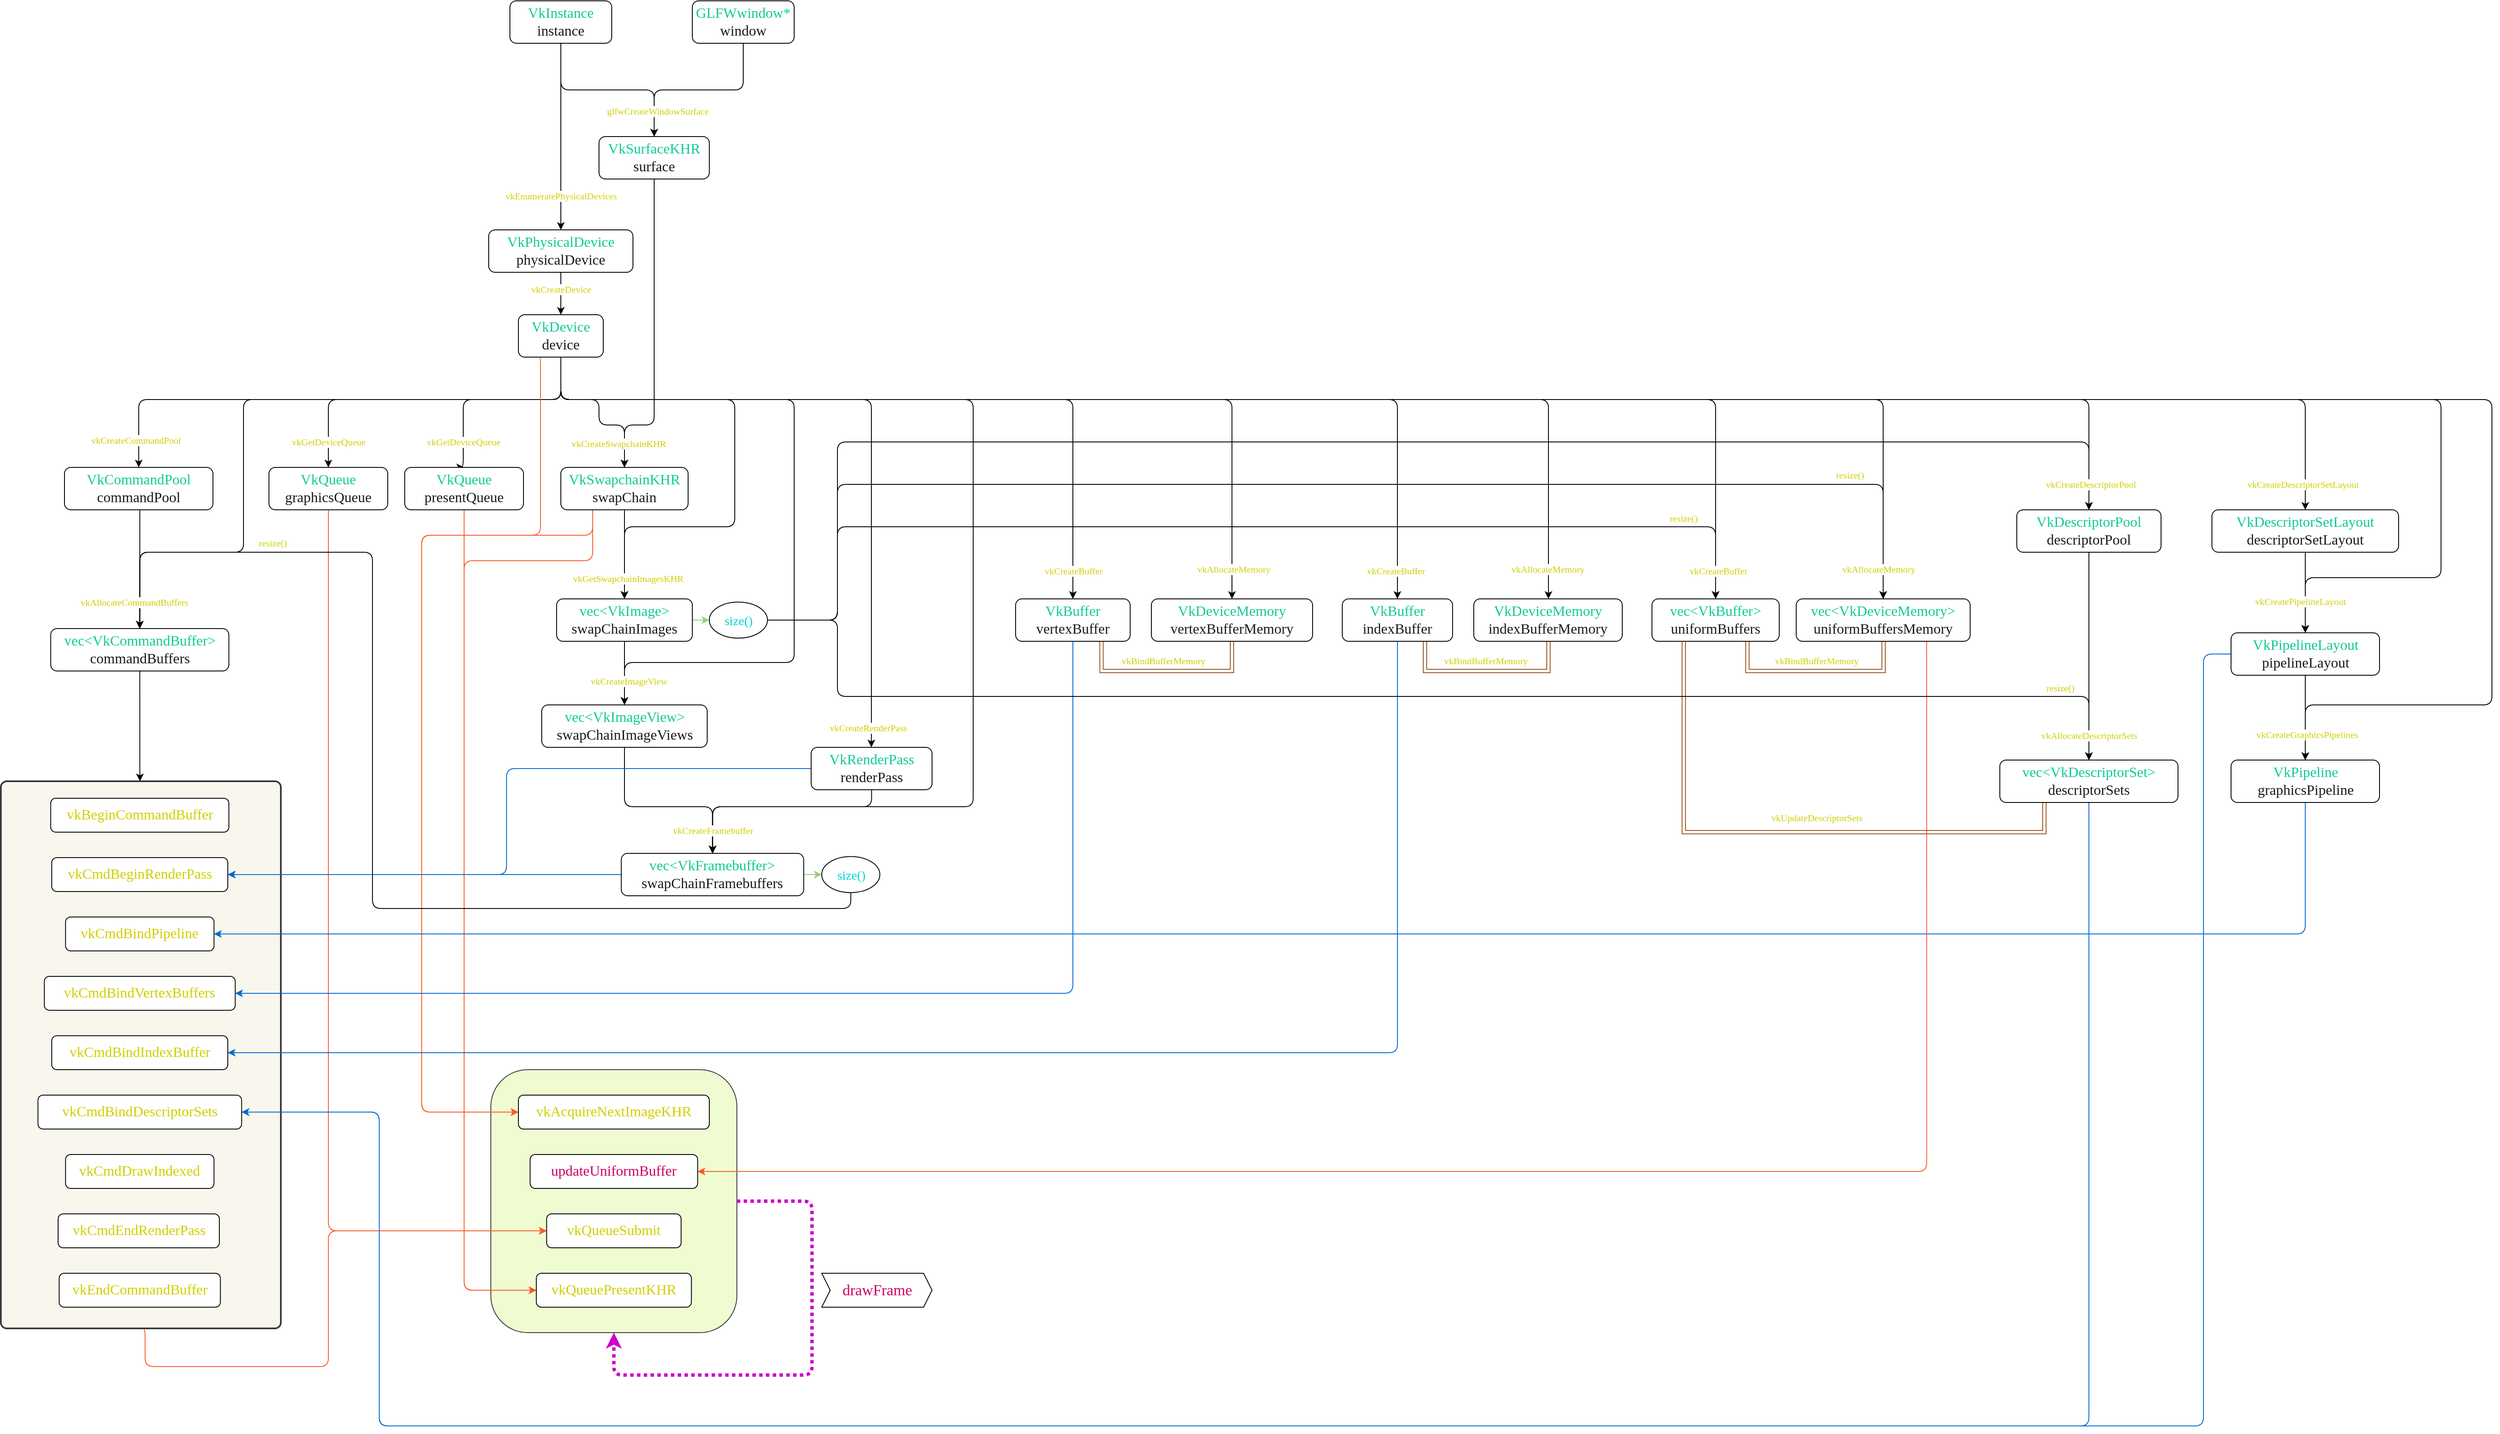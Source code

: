 <mxfile version="14.7.6" type="github">
  <diagram id="baFzMBZQvumeQl2_fwXA" name="Page-1">
    <mxGraphModel dx="8676" dy="1094" grid="1" gridSize="10" guides="1" tooltips="1" connect="1" arrows="1" fold="1" page="1" pageScale="1" pageWidth="3300" pageHeight="2339" math="0" shadow="0">
      <root>
        <mxCell id="0" />
        <mxCell id="1" parent="0" />
        <mxCell id="J2HJMgRs6SmeJb-_eaJ9-12" value="" style="rounded=1;whiteSpace=wrap;html=1;strokeColor=#36393d;fillColor=#EFFCD1;" parent="1" vertex="1">
          <mxGeometry x="-5840.5" y="1570" width="290" height="310" as="geometry" />
        </mxCell>
        <mxCell id="J2HJMgRs6SmeJb-_eaJ9-7" style="edgeStyle=orthogonalEdgeStyle;rounded=1;sketch=0;orthogonalLoop=1;jettySize=auto;html=1;exitX=0.5;exitY=1;exitDx=0;exitDy=0;entryX=0;entryY=0.5;entryDx=0;entryDy=0;shadow=0;strokeColor=#FF5724;" parent="1" source="FvHJdSDC7yqyWIZDWJ_g-79" target="J2HJMgRs6SmeJb-_eaJ9-3" edge="1">
          <mxGeometry relative="1" as="geometry">
            <Array as="points">
              <mxPoint x="-6248" y="1920" />
              <mxPoint x="-6032" y="1920" />
              <mxPoint x="-6032" y="1760" />
            </Array>
          </mxGeometry>
        </mxCell>
        <mxCell id="FvHJdSDC7yqyWIZDWJ_g-79" value="" style="rounded=1;whiteSpace=wrap;html=1;absoluteArcSize=1;arcSize=14;strokeWidth=2;fillColor=#f9f7ed;strokeColor=#36393d;" parent="1" vertex="1">
          <mxGeometry x="-6418" y="1230" width="330" height="645" as="geometry" />
        </mxCell>
        <mxCell id="FvHJdSDC7yqyWIZDWJ_g-3" style="edgeStyle=orthogonalEdgeStyle;rounded=1;orthogonalLoop=1;jettySize=auto;html=1;exitX=0.5;exitY=1;exitDx=0;exitDy=0;" parent="1" source="uCSQ6clWTxPqFR-X0H4s-1" target="FvHJdSDC7yqyWIZDWJ_g-1" edge="1">
          <mxGeometry relative="1" as="geometry" />
        </mxCell>
        <mxCell id="FvHJdSDC7yqyWIZDWJ_g-7" style="edgeStyle=orthogonalEdgeStyle;rounded=0;orthogonalLoop=1;jettySize=auto;html=1;exitX=0.5;exitY=1;exitDx=0;exitDy=0;" parent="1" source="uCSQ6clWTxPqFR-X0H4s-1" target="FvHJdSDC7yqyWIZDWJ_g-5" edge="1">
          <mxGeometry relative="1" as="geometry" />
        </mxCell>
        <mxCell id="uCSQ6clWTxPqFR-X0H4s-1" value="&lt;font face=&quot;Consolas&quot; style=&quot;font-size: 17px&quot;&gt;&lt;span style=&quot;color: rgb(16 , 201 , 151)&quot;&gt;VkInstance&lt;/span&gt;&lt;br&gt;&lt;span&gt;&lt;font color=&quot;#1a1a1a&quot; style=&quot;font-size: 17px&quot;&gt;instance&lt;/font&gt;&lt;/span&gt;&lt;br&gt;&lt;/font&gt;" style="rounded=1;whiteSpace=wrap;html=1;" parent="1" vertex="1">
          <mxGeometry x="-5818" y="310" width="120" height="50" as="geometry" />
        </mxCell>
        <mxCell id="FvHJdSDC7yqyWIZDWJ_g-108" style="edgeStyle=orthogonalEdgeStyle;rounded=1;sketch=0;orthogonalLoop=1;jettySize=auto;html=1;exitX=0.5;exitY=1;exitDx=0;exitDy=0;shadow=0;strokeColor=#000000;entryX=0.5;entryY=0;entryDx=0;entryDy=0;" parent="1" source="FvHJdSDC7yqyWIZDWJ_g-1" target="FvHJdSDC7yqyWIZDWJ_g-11" edge="1">
          <mxGeometry relative="1" as="geometry">
            <mxPoint x="-5648" y="730" as="targetPoint" />
            <Array as="points">
              <mxPoint x="-5648" y="810" />
              <mxPoint x="-5683" y="810" />
            </Array>
          </mxGeometry>
        </mxCell>
        <mxCell id="FvHJdSDC7yqyWIZDWJ_g-1" value="&lt;font face=&quot;Consolas&quot;&gt;&lt;font color=&quot;#10c997&quot;&gt;&lt;span style=&quot;font-size: 17px&quot;&gt;VkSurfaceKHR&lt;/span&gt;&lt;/font&gt;&lt;br&gt;&lt;font color=&quot;#1a1a1a&quot;&gt;&lt;span style=&quot;font-size: 17px&quot;&gt;surface&lt;/span&gt;&lt;/font&gt;&lt;br&gt;&lt;/font&gt;" style="rounded=1;whiteSpace=wrap;html=1;" parent="1" vertex="1">
          <mxGeometry x="-5713" y="470" width="130" height="50" as="geometry" />
        </mxCell>
        <mxCell id="FvHJdSDC7yqyWIZDWJ_g-4" value="" style="edgeStyle=orthogonalEdgeStyle;rounded=1;orthogonalLoop=1;jettySize=auto;exitX=0.5;exitY=1;exitDx=0;exitDy=0;entryX=0.5;entryY=0;entryDx=0;entryDy=0;html=1;labelPosition=center;verticalLabelPosition=bottom;align=center;verticalAlign=top;textDirection=ltr;" parent="1" source="FvHJdSDC7yqyWIZDWJ_g-2" target="FvHJdSDC7yqyWIZDWJ_g-1" edge="1">
          <mxGeometry relative="1" as="geometry" />
        </mxCell>
        <mxCell id="FvHJdSDC7yqyWIZDWJ_g-19" value="&lt;font face=&quot;Consolas&quot; color=&quot;#cfcf00&quot;&gt;glfwCreateWindowSurface&lt;/font&gt;" style="edgeLabel;html=1;align=center;verticalAlign=middle;resizable=0;points=[];" parent="FvHJdSDC7yqyWIZDWJ_g-4" vertex="1" connectable="0">
          <mxGeometry x="0.124" y="1" relative="1" as="geometry">
            <mxPoint x="-35" y="24" as="offset" />
          </mxGeometry>
        </mxCell>
        <mxCell id="FvHJdSDC7yqyWIZDWJ_g-2" value="&lt;font face=&quot;Consolas&quot;&gt;&lt;font color=&quot;#10c997&quot;&gt;&lt;span style=&quot;font-size: 17px&quot;&gt;GLFWwindow*&lt;/span&gt;&lt;/font&gt;&lt;br&gt;&lt;font color=&quot;#1a1a1a&quot;&gt;&lt;span style=&quot;font-size: 17px&quot;&gt;window&lt;/span&gt;&lt;/font&gt;&lt;br&gt;&lt;/font&gt;" style="rounded=1;whiteSpace=wrap;html=1;" parent="1" vertex="1">
          <mxGeometry x="-5603" y="310" width="120" height="50" as="geometry" />
        </mxCell>
        <mxCell id="FvHJdSDC7yqyWIZDWJ_g-9" style="edgeStyle=orthogonalEdgeStyle;rounded=0;orthogonalLoop=1;jettySize=auto;html=1;exitX=0.5;exitY=1;exitDx=0;exitDy=0;entryX=0.5;entryY=0;entryDx=0;entryDy=0;" parent="1" source="FvHJdSDC7yqyWIZDWJ_g-5" target="FvHJdSDC7yqyWIZDWJ_g-6" edge="1">
          <mxGeometry relative="1" as="geometry" />
        </mxCell>
        <mxCell id="FvHJdSDC7yqyWIZDWJ_g-5" value="&lt;font face=&quot;Consolas&quot;&gt;&lt;font color=&quot;#10c997&quot;&gt;&lt;span style=&quot;font-size: 17px&quot;&gt;VkPhysicalDevice&lt;/span&gt;&lt;/font&gt;&lt;br&gt;&lt;font color=&quot;#1a1a1a&quot;&gt;&lt;span style=&quot;font-size: 17px&quot;&gt;physicalDevice&lt;/span&gt;&lt;/font&gt;&lt;br&gt;&lt;/font&gt;" style="rounded=1;whiteSpace=wrap;html=1;" parent="1" vertex="1">
          <mxGeometry x="-5843" y="580" width="170" height="50" as="geometry" />
        </mxCell>
        <mxCell id="FvHJdSDC7yqyWIZDWJ_g-13" style="edgeStyle=orthogonalEdgeStyle;rounded=1;orthogonalLoop=1;jettySize=auto;html=1;exitX=0.5;exitY=1;exitDx=0;exitDy=0;entryX=0.5;entryY=0;entryDx=0;entryDy=0;" parent="1" source="FvHJdSDC7yqyWIZDWJ_g-6" target="FvHJdSDC7yqyWIZDWJ_g-10" edge="1">
          <mxGeometry relative="1" as="geometry">
            <Array as="points">
              <mxPoint x="-5758" y="780" />
              <mxPoint x="-6032" y="780" />
            </Array>
          </mxGeometry>
        </mxCell>
        <mxCell id="FvHJdSDC7yqyWIZDWJ_g-14" style="edgeStyle=orthogonalEdgeStyle;rounded=1;orthogonalLoop=1;jettySize=auto;html=1;exitX=0.5;exitY=1;exitDx=0;exitDy=0;entryX=0.5;entryY=0;entryDx=0;entryDy=0;" parent="1" source="FvHJdSDC7yqyWIZDWJ_g-6" target="FvHJdSDC7yqyWIZDWJ_g-12" edge="1">
          <mxGeometry relative="1" as="geometry">
            <Array as="points">
              <mxPoint x="-5758" y="780" />
              <mxPoint x="-5873" y="780" />
            </Array>
          </mxGeometry>
        </mxCell>
        <mxCell id="FvHJdSDC7yqyWIZDWJ_g-47" style="edgeStyle=orthogonalEdgeStyle;rounded=1;orthogonalLoop=1;jettySize=auto;html=1;exitX=0.5;exitY=1;exitDx=0;exitDy=0;" parent="1" source="FvHJdSDC7yqyWIZDWJ_g-6" target="FvHJdSDC7yqyWIZDWJ_g-41" edge="1">
          <mxGeometry relative="1" as="geometry">
            <Array as="points">
              <mxPoint x="-5758" y="780" />
              <mxPoint x="-5272" y="780" />
              <mxPoint x="-5272" y="1260" />
              <mxPoint x="-5579" y="1260" />
            </Array>
          </mxGeometry>
        </mxCell>
        <mxCell id="FvHJdSDC7yqyWIZDWJ_g-59" style="edgeStyle=orthogonalEdgeStyle;rounded=1;orthogonalLoop=1;jettySize=auto;html=1;exitX=0.5;exitY=1;exitDx=0;exitDy=0;entryX=0.5;entryY=0;entryDx=0;entryDy=0;" parent="1" source="FvHJdSDC7yqyWIZDWJ_g-6" target="FvHJdSDC7yqyWIZDWJ_g-11" edge="1">
          <mxGeometry relative="1" as="geometry">
            <Array as="points">
              <mxPoint x="-5758" y="780" />
              <mxPoint x="-5713" y="780" />
              <mxPoint x="-5713" y="810" />
              <mxPoint x="-5683" y="810" />
            </Array>
          </mxGeometry>
        </mxCell>
        <mxCell id="FvHJdSDC7yqyWIZDWJ_g-60" style="edgeStyle=orthogonalEdgeStyle;rounded=1;orthogonalLoop=1;jettySize=auto;html=1;exitX=0.5;exitY=1;exitDx=0;exitDy=0;entryX=0.5;entryY=0;entryDx=0;entryDy=0;" parent="1" source="FvHJdSDC7yqyWIZDWJ_g-6" target="FvHJdSDC7yqyWIZDWJ_g-29" edge="1">
          <mxGeometry relative="1" as="geometry">
            <Array as="points">
              <mxPoint x="-5758" y="780" />
              <mxPoint x="-5553" y="780" />
              <mxPoint x="-5553" y="930" />
              <mxPoint x="-5683" y="930" />
            </Array>
          </mxGeometry>
        </mxCell>
        <mxCell id="FvHJdSDC7yqyWIZDWJ_g-61" style="edgeStyle=orthogonalEdgeStyle;rounded=1;orthogonalLoop=1;jettySize=auto;html=1;exitX=0.5;exitY=1;exitDx=0;exitDy=0;entryX=0.5;entryY=0;entryDx=0;entryDy=0;" parent="1" source="FvHJdSDC7yqyWIZDWJ_g-6" target="FvHJdSDC7yqyWIZDWJ_g-32" edge="1">
          <mxGeometry relative="1" as="geometry">
            <Array as="points">
              <mxPoint x="-5758" y="780" />
              <mxPoint x="-5483" y="780" />
              <mxPoint x="-5483" y="1090" />
              <mxPoint x="-5683" y="1090" />
            </Array>
          </mxGeometry>
        </mxCell>
        <mxCell id="FvHJdSDC7yqyWIZDWJ_g-62" style="edgeStyle=orthogonalEdgeStyle;rounded=1;orthogonalLoop=1;jettySize=auto;html=1;exitX=0.5;exitY=1;exitDx=0;exitDy=0;" parent="1" source="FvHJdSDC7yqyWIZDWJ_g-6" target="FvHJdSDC7yqyWIZDWJ_g-39" edge="1">
          <mxGeometry relative="1" as="geometry">
            <Array as="points">
              <mxPoint x="-5758" y="780" />
              <mxPoint x="-5392" y="780" />
            </Array>
          </mxGeometry>
        </mxCell>
        <mxCell id="FvHJdSDC7yqyWIZDWJ_g-64" style="edgeStyle=orthogonalEdgeStyle;rounded=1;orthogonalLoop=1;jettySize=auto;html=1;exitX=0.5;exitY=1;exitDx=0;exitDy=0;entryX=0.5;entryY=0;entryDx=0;entryDy=0;" parent="1" source="FvHJdSDC7yqyWIZDWJ_g-6" target="FvHJdSDC7yqyWIZDWJ_g-40" edge="1">
          <mxGeometry relative="1" as="geometry">
            <Array as="points">
              <mxPoint x="-5758" y="780" />
              <mxPoint x="-3482" y="780" />
              <mxPoint x="-3482" y="1140" />
              <mxPoint x="-3702" y="1140" />
            </Array>
          </mxGeometry>
        </mxCell>
        <mxCell id="FvHJdSDC7yqyWIZDWJ_g-71" style="edgeStyle=orthogonalEdgeStyle;rounded=1;orthogonalLoop=1;jettySize=auto;html=1;exitX=0.5;exitY=1;exitDx=0;exitDy=0;entryX=0.5;entryY=0;entryDx=0;entryDy=0;" parent="1" source="FvHJdSDC7yqyWIZDWJ_g-6" target="FvHJdSDC7yqyWIZDWJ_g-53" edge="1">
          <mxGeometry relative="1" as="geometry">
            <Array as="points">
              <mxPoint x="-5758" y="780" />
              <mxPoint x="-6255" y="780" />
            </Array>
          </mxGeometry>
        </mxCell>
        <mxCell id="FvHJdSDC7yqyWIZDWJ_g-72" style="edgeStyle=orthogonalEdgeStyle;rounded=1;orthogonalLoop=1;jettySize=auto;html=1;exitX=0.5;exitY=1;exitDx=0;exitDy=0;entryX=0.5;entryY=0;entryDx=0;entryDy=0;" parent="1" source="FvHJdSDC7yqyWIZDWJ_g-6" target="FvHJdSDC7yqyWIZDWJ_g-66" edge="1">
          <mxGeometry relative="1" as="geometry">
            <Array as="points">
              <mxPoint x="-5758" y="780" />
              <mxPoint x="-5154" y="780" />
            </Array>
          </mxGeometry>
        </mxCell>
        <mxCell id="FvHJdSDC7yqyWIZDWJ_g-73" style="edgeStyle=orthogonalEdgeStyle;rounded=1;orthogonalLoop=1;jettySize=auto;html=1;exitX=0.5;exitY=1;exitDx=0;exitDy=0;entryX=0.5;entryY=0;entryDx=0;entryDy=0;" parent="1" source="FvHJdSDC7yqyWIZDWJ_g-6" target="FvHJdSDC7yqyWIZDWJ_g-67" edge="1">
          <mxGeometry relative="1" as="geometry">
            <Array as="points">
              <mxPoint x="-5758" y="780" />
              <mxPoint x="-4967" y="780" />
            </Array>
          </mxGeometry>
        </mxCell>
        <mxCell id="FvHJdSDC7yqyWIZDWJ_g-78" style="edgeStyle=orthogonalEdgeStyle;rounded=1;orthogonalLoop=1;jettySize=auto;html=1;exitX=0.5;exitY=1;exitDx=0;exitDy=0;entryX=0.5;entryY=0;entryDx=0;entryDy=0;" parent="1" source="FvHJdSDC7yqyWIZDWJ_g-6" target="FvHJdSDC7yqyWIZDWJ_g-70" edge="1">
          <mxGeometry relative="1" as="geometry">
            <Array as="points">
              <mxPoint x="-5758" y="780" />
              <mxPoint x="-6132" y="780" />
              <mxPoint x="-6132" y="960" />
              <mxPoint x="-6254" y="960" />
            </Array>
          </mxGeometry>
        </mxCell>
        <mxCell id="FvHJdSDC7yqyWIZDWJ_g-101" style="edgeStyle=orthogonalEdgeStyle;rounded=1;sketch=0;orthogonalLoop=1;jettySize=auto;html=1;exitX=0.5;exitY=1;exitDx=0;exitDy=0;entryX=0.5;entryY=0;entryDx=0;entryDy=0;shadow=0;strokeColor=#000000;" parent="1" source="FvHJdSDC7yqyWIZDWJ_g-6" target="FvHJdSDC7yqyWIZDWJ_g-68" edge="1">
          <mxGeometry relative="1" as="geometry">
            <Array as="points">
              <mxPoint x="-5758" y="780" />
              <mxPoint x="-4772" y="780" />
            </Array>
          </mxGeometry>
        </mxCell>
        <mxCell id="FvHJdSDC7yqyWIZDWJ_g-102" style="edgeStyle=orthogonalEdgeStyle;rounded=1;sketch=0;orthogonalLoop=1;jettySize=auto;html=1;exitX=0.5;exitY=1;exitDx=0;exitDy=0;shadow=0;strokeColor=#000000;" parent="1" source="FvHJdSDC7yqyWIZDWJ_g-6" target="FvHJdSDC7yqyWIZDWJ_g-69" edge="1">
          <mxGeometry relative="1" as="geometry">
            <Array as="points">
              <mxPoint x="-5758" y="780" />
              <mxPoint x="-4594" y="780" />
            </Array>
          </mxGeometry>
        </mxCell>
        <mxCell id="J2HJMgRs6SmeJb-_eaJ9-6" style="edgeStyle=orthogonalEdgeStyle;rounded=1;sketch=0;orthogonalLoop=1;jettySize=auto;html=1;exitX=0.25;exitY=1;exitDx=0;exitDy=0;shadow=0;strokeColor=#FF5724;entryX=0;entryY=0.5;entryDx=0;entryDy=0;" parent="1" source="FvHJdSDC7yqyWIZDWJ_g-6" target="J2HJMgRs6SmeJb-_eaJ9-2" edge="1">
          <mxGeometry relative="1" as="geometry">
            <mxPoint x="-5782.333" y="940" as="targetPoint" />
            <Array as="points">
              <mxPoint x="-5782" y="940" />
              <mxPoint x="-5922" y="940" />
              <mxPoint x="-5922" y="1620" />
            </Array>
          </mxGeometry>
        </mxCell>
        <mxCell id="E67KO1QZ1ISF3svEd59q-3" style="edgeStyle=orthogonalEdgeStyle;rounded=1;orthogonalLoop=1;jettySize=auto;html=1;exitX=0.5;exitY=1;exitDx=0;exitDy=0;entryX=0.5;entryY=0;entryDx=0;entryDy=0;" edge="1" parent="1" source="FvHJdSDC7yqyWIZDWJ_g-6" target="E67KO1QZ1ISF3svEd59q-1">
          <mxGeometry relative="1" as="geometry">
            <Array as="points">
              <mxPoint x="-5758" y="780" />
              <mxPoint x="-3702" y="780" />
            </Array>
          </mxGeometry>
        </mxCell>
        <mxCell id="E67KO1QZ1ISF3svEd59q-6" style="edgeStyle=orthogonalEdgeStyle;rounded=1;orthogonalLoop=1;jettySize=auto;html=1;exitX=0.5;exitY=1;exitDx=0;exitDy=0;entryX=0.5;entryY=0;entryDx=0;entryDy=0;" edge="1" parent="1" source="FvHJdSDC7yqyWIZDWJ_g-6" target="FvHJdSDC7yqyWIZDWJ_g-54">
          <mxGeometry relative="1" as="geometry">
            <Array as="points">
              <mxPoint x="-5758" y="780" />
              <mxPoint x="-3542" y="780" />
              <mxPoint x="-3542" y="990" />
              <mxPoint x="-3702" y="990" />
            </Array>
          </mxGeometry>
        </mxCell>
        <mxCell id="E67KO1QZ1ISF3svEd59q-12" style="edgeStyle=orthogonalEdgeStyle;rounded=1;orthogonalLoop=1;jettySize=auto;html=1;exitX=0.5;exitY=1;exitDx=0;exitDy=0;entryX=0.5;entryY=0;entryDx=0;entryDy=0;" edge="1" parent="1" source="FvHJdSDC7yqyWIZDWJ_g-6" target="E67KO1QZ1ISF3svEd59q-8">
          <mxGeometry relative="1" as="geometry">
            <Array as="points">
              <mxPoint x="-5758" y="780" />
              <mxPoint x="-4397" y="780" />
            </Array>
          </mxGeometry>
        </mxCell>
        <mxCell id="E67KO1QZ1ISF3svEd59q-13" style="edgeStyle=orthogonalEdgeStyle;rounded=1;orthogonalLoop=1;jettySize=auto;html=1;exitX=0.5;exitY=1;exitDx=0;exitDy=0;entryX=0.5;entryY=0;entryDx=0;entryDy=0;" edge="1" parent="1" source="FvHJdSDC7yqyWIZDWJ_g-6" target="E67KO1QZ1ISF3svEd59q-9">
          <mxGeometry relative="1" as="geometry">
            <Array as="points">
              <mxPoint x="-5758" y="780" />
              <mxPoint x="-4199" y="780" />
            </Array>
          </mxGeometry>
        </mxCell>
        <mxCell id="E67KO1QZ1ISF3svEd59q-31" style="edgeStyle=orthogonalEdgeStyle;rounded=1;orthogonalLoop=1;jettySize=auto;html=1;exitX=0.5;exitY=1;exitDx=0;exitDy=0;entryX=0.5;entryY=0;entryDx=0;entryDy=0;" edge="1" parent="1" source="FvHJdSDC7yqyWIZDWJ_g-6" target="E67KO1QZ1ISF3svEd59q-18">
          <mxGeometry relative="1" as="geometry">
            <Array as="points">
              <mxPoint x="-5758" y="780" />
              <mxPoint x="-3957" y="780" />
            </Array>
          </mxGeometry>
        </mxCell>
        <mxCell id="FvHJdSDC7yqyWIZDWJ_g-6" value="&lt;font face=&quot;Consolas&quot;&gt;&lt;font color=&quot;#10c997&quot;&gt;&lt;span style=&quot;font-size: 17px&quot;&gt;VkDevice&lt;/span&gt;&lt;/font&gt;&lt;br&gt;&lt;font color=&quot;#1a1a1a&quot;&gt;&lt;span style=&quot;font-size: 17px&quot;&gt;device&lt;/span&gt;&lt;/font&gt;&lt;br&gt;&lt;/font&gt;" style="rounded=1;whiteSpace=wrap;html=1;" parent="1" vertex="1">
          <mxGeometry x="-5808" y="680" width="100" height="50" as="geometry" />
        </mxCell>
        <mxCell id="J2HJMgRs6SmeJb-_eaJ9-8" style="edgeStyle=orthogonalEdgeStyle;rounded=1;sketch=0;orthogonalLoop=1;jettySize=auto;html=1;exitX=0.5;exitY=1;exitDx=0;exitDy=0;shadow=0;strokeColor=#FF5724;entryX=0;entryY=0.5;entryDx=0;entryDy=0;" parent="1" source="FvHJdSDC7yqyWIZDWJ_g-10" target="J2HJMgRs6SmeJb-_eaJ9-3" edge="1">
          <mxGeometry relative="1" as="geometry">
            <mxPoint x="-5782" y="1690" as="targetPoint" />
          </mxGeometry>
        </mxCell>
        <mxCell id="FvHJdSDC7yqyWIZDWJ_g-10" value="&lt;font face=&quot;Consolas&quot;&gt;&lt;font color=&quot;#10c997&quot;&gt;&lt;span style=&quot;font-size: 17px&quot;&gt;VkQueue&lt;/span&gt;&lt;/font&gt;&lt;br&gt;&lt;font color=&quot;#1a1a1a&quot;&gt;&lt;span style=&quot;font-size: 17px&quot;&gt;graphicsQueue&lt;/span&gt;&lt;/font&gt;&lt;br&gt;&lt;/font&gt;" style="rounded=1;whiteSpace=wrap;html=1;" parent="1" vertex="1">
          <mxGeometry x="-6102" y="860" width="140" height="50" as="geometry" />
        </mxCell>
        <mxCell id="FvHJdSDC7yqyWIZDWJ_g-56" style="edgeStyle=orthogonalEdgeStyle;rounded=0;orthogonalLoop=1;jettySize=auto;html=1;exitX=0.5;exitY=1;exitDx=0;exitDy=0;" parent="1" source="FvHJdSDC7yqyWIZDWJ_g-11" target="FvHJdSDC7yqyWIZDWJ_g-29" edge="1">
          <mxGeometry relative="1" as="geometry" />
        </mxCell>
        <mxCell id="J2HJMgRs6SmeJb-_eaJ9-5" style="edgeStyle=orthogonalEdgeStyle;rounded=1;sketch=0;orthogonalLoop=1;jettySize=auto;html=1;exitX=0.25;exitY=1;exitDx=0;exitDy=0;shadow=0;strokeColor=#FF5724;entryX=0;entryY=0.5;entryDx=0;entryDy=0;" parent="1" source="FvHJdSDC7yqyWIZDWJ_g-11" target="J2HJMgRs6SmeJb-_eaJ9-2" edge="1">
          <mxGeometry relative="1" as="geometry">
            <mxPoint x="-5802" y="1620" as="targetPoint" />
            <Array as="points">
              <mxPoint x="-5720" y="940" />
              <mxPoint x="-5922" y="940" />
              <mxPoint x="-5922" y="1620" />
            </Array>
          </mxGeometry>
        </mxCell>
        <mxCell id="J2HJMgRs6SmeJb-_eaJ9-10" style="edgeStyle=orthogonalEdgeStyle;rounded=1;sketch=0;orthogonalLoop=1;jettySize=auto;html=1;exitX=0.25;exitY=1;exitDx=0;exitDy=0;entryX=0;entryY=0.5;entryDx=0;entryDy=0;shadow=0;strokeColor=#FF5724;" parent="1" source="FvHJdSDC7yqyWIZDWJ_g-11" target="J2HJMgRs6SmeJb-_eaJ9-4" edge="1">
          <mxGeometry relative="1" as="geometry">
            <Array as="points">
              <mxPoint x="-5720" y="970" />
              <mxPoint x="-5872" y="970" />
              <mxPoint x="-5872" y="1830" />
            </Array>
          </mxGeometry>
        </mxCell>
        <mxCell id="FvHJdSDC7yqyWIZDWJ_g-11" value="&lt;font face=&quot;Consolas&quot;&gt;&lt;font color=&quot;#10c997&quot;&gt;&lt;span style=&quot;font-size: 17px&quot;&gt;VkSwapchainKHR&lt;/span&gt;&lt;/font&gt;&lt;br&gt;&lt;font color=&quot;#1a1a1a&quot;&gt;&lt;span style=&quot;font-size: 17px&quot;&gt;swapChain&lt;/span&gt;&lt;/font&gt;&lt;br&gt;&lt;/font&gt;" style="rounded=1;whiteSpace=wrap;html=1;" parent="1" vertex="1">
          <mxGeometry x="-5758" y="860" width="150" height="50" as="geometry" />
        </mxCell>
        <mxCell id="J2HJMgRs6SmeJb-_eaJ9-9" style="edgeStyle=orthogonalEdgeStyle;rounded=1;sketch=0;orthogonalLoop=1;jettySize=auto;html=1;exitX=0.5;exitY=1;exitDx=0;exitDy=0;entryX=0;entryY=0.5;entryDx=0;entryDy=0;shadow=0;strokeColor=#FF5724;" parent="1" source="FvHJdSDC7yqyWIZDWJ_g-12" target="J2HJMgRs6SmeJb-_eaJ9-4" edge="1">
          <mxGeometry relative="1" as="geometry">
            <Array as="points">
              <mxPoint x="-5872" y="910" />
              <mxPoint x="-5872" y="1760" />
            </Array>
          </mxGeometry>
        </mxCell>
        <mxCell id="FvHJdSDC7yqyWIZDWJ_g-12" value="&lt;font face=&quot;Consolas&quot;&gt;&lt;font color=&quot;#10c997&quot;&gt;&lt;span style=&quot;font-size: 17px&quot;&gt;VkQueue&lt;/span&gt;&lt;/font&gt;&lt;br&gt;&lt;font color=&quot;#1a1a1a&quot;&gt;&lt;span style=&quot;font-size: 17px&quot;&gt;presentQueue&lt;/span&gt;&lt;/font&gt;&lt;br&gt;&lt;/font&gt;" style="rounded=1;whiteSpace=wrap;html=1;" parent="1" vertex="1">
          <mxGeometry x="-5942" y="860" width="140" height="50" as="geometry" />
        </mxCell>
        <mxCell id="FvHJdSDC7yqyWIZDWJ_g-20" value="&lt;font color=&quot;#cfcf00&quot; face=&quot;Consolas&quot;&gt;&lt;span style=&quot;font-size: 11px&quot;&gt;vkEnumeratePhysicalDevices&lt;/span&gt;&lt;/font&gt;" style="edgeLabel;html=1;align=center;verticalAlign=middle;resizable=0;points=[];" parent="1" vertex="1" connectable="0">
          <mxGeometry x="-5758" y="540" as="geometry" />
        </mxCell>
        <mxCell id="FvHJdSDC7yqyWIZDWJ_g-21" value="&lt;font color=&quot;#cfcf00&quot; face=&quot;Consolas&quot;&gt;&lt;span style=&quot;font-size: 11px&quot;&gt;vkCreateDevice&lt;/span&gt;&lt;/font&gt;" style="edgeLabel;html=1;align=center;verticalAlign=middle;resizable=0;points=[];" parent="1" vertex="1" connectable="0">
          <mxGeometry x="-5758" y="650" as="geometry" />
        </mxCell>
        <mxCell id="FvHJdSDC7yqyWIZDWJ_g-22" value="&lt;font color=&quot;#cfcf00&quot; face=&quot;Consolas&quot;&gt;&lt;span style=&quot;font-size: 11px&quot;&gt;vkGetDeviceQueue&lt;/span&gt;&lt;/font&gt;" style="edgeLabel;html=1;align=center;verticalAlign=middle;resizable=0;points=[];" parent="1" vertex="1" connectable="0">
          <mxGeometry x="-6032" y="830" as="geometry" />
        </mxCell>
        <mxCell id="FvHJdSDC7yqyWIZDWJ_g-23" value="&lt;font color=&quot;#cfcf00&quot; face=&quot;Consolas&quot;&gt;&lt;span style=&quot;font-size: 11px&quot;&gt;vkCreateSwapchainKHR&lt;/span&gt;&lt;/font&gt;" style="edgeLabel;html=1;align=center;verticalAlign=middle;resizable=0;points=[];" parent="1" vertex="1" connectable="0">
          <mxGeometry x="-5698" y="840" as="geometry">
            <mxPoint x="8" y="-8" as="offset" />
          </mxGeometry>
        </mxCell>
        <mxCell id="FvHJdSDC7yqyWIZDWJ_g-24" value="&lt;font color=&quot;#cfcf00&quot; face=&quot;Consolas&quot;&gt;&lt;span style=&quot;font-size: 11px&quot;&gt;vkGetDeviceQueue&lt;/span&gt;&lt;/font&gt;" style="edgeLabel;html=1;align=center;verticalAlign=middle;resizable=0;points=[];" parent="1" vertex="1" connectable="0">
          <mxGeometry x="-5873" y="830" as="geometry" />
        </mxCell>
        <mxCell id="FvHJdSDC7yqyWIZDWJ_g-25" value="&lt;font color=&quot;#cfcf00&quot; face=&quot;Consolas&quot;&gt;&lt;span style=&quot;font-size: 11px&quot;&gt;vkCreateBuffer&lt;/span&gt;&lt;/font&gt;" style="edgeLabel;html=1;align=center;verticalAlign=middle;resizable=0;points=[];" parent="1" vertex="1" connectable="0">
          <mxGeometry x="-5162" y="990" as="geometry">
            <mxPoint x="8" y="-8" as="offset" />
          </mxGeometry>
        </mxCell>
        <mxCell id="FvHJdSDC7yqyWIZDWJ_g-26" value="&lt;font color=&quot;#cfcf00&quot; face=&quot;Consolas&quot;&gt;&lt;span style=&quot;font-size: 11px&quot;&gt;vkGetSwapchainImagesKHR&lt;/span&gt;&lt;/font&gt;" style="edgeLabel;html=1;align=center;verticalAlign=middle;resizable=0;points=[];" parent="1" vertex="1" connectable="0">
          <mxGeometry x="-5683" y="990" as="geometry">
            <mxPoint x="4" y="1" as="offset" />
          </mxGeometry>
        </mxCell>
        <mxCell id="FvHJdSDC7yqyWIZDWJ_g-33" style="edgeStyle=orthogonalEdgeStyle;rounded=0;orthogonalLoop=1;jettySize=auto;html=1;exitX=0.5;exitY=1;exitDx=0;exitDy=0;entryX=0.5;entryY=0;entryDx=0;entryDy=0;" parent="1" source="FvHJdSDC7yqyWIZDWJ_g-29" target="FvHJdSDC7yqyWIZDWJ_g-32" edge="1">
          <mxGeometry relative="1" as="geometry" />
        </mxCell>
        <mxCell id="E67KO1QZ1ISF3svEd59q-21" style="edgeStyle=orthogonalEdgeStyle;rounded=1;orthogonalLoop=1;jettySize=auto;html=1;exitX=1;exitY=0.5;exitDx=0;exitDy=0;entryX=0;entryY=0.5;entryDx=0;entryDy=0;strokeColor=#97D077;" edge="1" parent="1" source="FvHJdSDC7yqyWIZDWJ_g-29" target="E67KO1QZ1ISF3svEd59q-20">
          <mxGeometry relative="1" as="geometry" />
        </mxCell>
        <mxCell id="FvHJdSDC7yqyWIZDWJ_g-29" value="&lt;font face=&quot;Consolas&quot;&gt;&lt;font color=&quot;#10c997&quot;&gt;&lt;span style=&quot;font-size: 17px&quot;&gt;vec&amp;lt;VkImage&amp;gt;&lt;/span&gt;&lt;/font&gt;&lt;br&gt;&lt;font color=&quot;#1a1a1a&quot;&gt;&lt;span style=&quot;font-size: 17px&quot;&gt;swapChainImages&lt;/span&gt;&lt;/font&gt;&lt;br&gt;&lt;/font&gt;" style="rounded=1;whiteSpace=wrap;html=1;" parent="1" vertex="1">
          <mxGeometry x="-5763" y="1015" width="160" height="50" as="geometry" />
        </mxCell>
        <mxCell id="FvHJdSDC7yqyWIZDWJ_g-52" style="edgeStyle=orthogonalEdgeStyle;rounded=1;orthogonalLoop=1;jettySize=auto;html=1;exitX=0.5;exitY=1;exitDx=0;exitDy=0;entryX=0.5;entryY=0;entryDx=0;entryDy=0;" parent="1" source="FvHJdSDC7yqyWIZDWJ_g-32" target="FvHJdSDC7yqyWIZDWJ_g-41" edge="1">
          <mxGeometry relative="1" as="geometry">
            <Array as="points">
              <mxPoint x="-5683" y="1260" />
              <mxPoint x="-5579" y="1260" />
            </Array>
          </mxGeometry>
        </mxCell>
        <mxCell id="FvHJdSDC7yqyWIZDWJ_g-32" value="&lt;font face=&quot;Consolas&quot;&gt;&lt;font color=&quot;#10c997&quot;&gt;&lt;span style=&quot;font-size: 17px&quot;&gt;vec&amp;lt;VkImageView&amp;gt;&lt;/span&gt;&lt;/font&gt;&lt;br&gt;&lt;font color=&quot;#1a1a1a&quot;&gt;&lt;span style=&quot;font-size: 17px&quot;&gt;swapChainImageViews&lt;/span&gt;&lt;/font&gt;&lt;br&gt;&lt;/font&gt;" style="rounded=1;whiteSpace=wrap;html=1;" parent="1" vertex="1">
          <mxGeometry x="-5780.5" y="1140" width="195" height="50" as="geometry" />
        </mxCell>
        <mxCell id="FvHJdSDC7yqyWIZDWJ_g-27" value="&lt;font color=&quot;#cfcf00&quot; face=&quot;Consolas&quot;&gt;&lt;span style=&quot;font-size: 11px&quot;&gt;vkCreateImageView&lt;/span&gt;&lt;/font&gt;" style="edgeLabel;html=1;align=center;verticalAlign=middle;resizable=0;points=[];" parent="1" vertex="1" connectable="0">
          <mxGeometry x="-5686.75" y="1120" as="geometry">
            <mxPoint x="8" y="-8" as="offset" />
          </mxGeometry>
        </mxCell>
        <mxCell id="FvHJdSDC7yqyWIZDWJ_g-63" style="edgeStyle=orthogonalEdgeStyle;rounded=1;orthogonalLoop=1;jettySize=auto;html=1;exitX=0.5;exitY=1;exitDx=0;exitDy=0;entryX=0.5;entryY=0;entryDx=0;entryDy=0;" parent="1" source="FvHJdSDC7yqyWIZDWJ_g-39" target="FvHJdSDC7yqyWIZDWJ_g-41" edge="1">
          <mxGeometry relative="1" as="geometry">
            <Array as="points">
              <mxPoint x="-5392" y="1260" />
              <mxPoint x="-5579" y="1260" />
            </Array>
          </mxGeometry>
        </mxCell>
        <mxCell id="FvHJdSDC7yqyWIZDWJ_g-88" style="edgeStyle=orthogonalEdgeStyle;rounded=1;orthogonalLoop=1;jettySize=auto;html=1;exitX=0;exitY=0.5;exitDx=0;exitDy=0;entryX=1;entryY=0.5;entryDx=0;entryDy=0;strokeColor=#0069D4;" parent="1" source="FvHJdSDC7yqyWIZDWJ_g-39" target="FvHJdSDC7yqyWIZDWJ_g-87" edge="1">
          <mxGeometry relative="1" as="geometry">
            <Array as="points">
              <mxPoint x="-5822" y="1215" />
              <mxPoint x="-5822" y="1340" />
            </Array>
          </mxGeometry>
        </mxCell>
        <mxCell id="FvHJdSDC7yqyWIZDWJ_g-39" value="&lt;font face=&quot;Consolas&quot;&gt;&lt;font color=&quot;#10c997&quot;&gt;&lt;span style=&quot;font-size: 17px&quot;&gt;VkRenderPass&lt;/span&gt;&lt;/font&gt;&lt;br&gt;&lt;font color=&quot;#1a1a1a&quot;&gt;&lt;span style=&quot;font-size: 17px&quot;&gt;renderPass&lt;/span&gt;&lt;/font&gt;&lt;br&gt;&lt;/font&gt;" style="rounded=1;whiteSpace=wrap;html=1;" parent="1" vertex="1">
          <mxGeometry x="-5463" y="1190" width="142.5" height="50" as="geometry" />
        </mxCell>
        <mxCell id="FvHJdSDC7yqyWIZDWJ_g-92" style="edgeStyle=orthogonalEdgeStyle;rounded=1;orthogonalLoop=1;jettySize=auto;html=1;exitX=0.5;exitY=1;exitDx=0;exitDy=0;entryX=1;entryY=0.5;entryDx=0;entryDy=0;strokeColor=#0069D4;" parent="1" source="FvHJdSDC7yqyWIZDWJ_g-40" target="FvHJdSDC7yqyWIZDWJ_g-91" edge="1">
          <mxGeometry relative="1" as="geometry">
            <Array as="points">
              <mxPoint x="-3702" y="1410" />
            </Array>
          </mxGeometry>
        </mxCell>
        <mxCell id="FvHJdSDC7yqyWIZDWJ_g-40" value="&lt;font face=&quot;Consolas&quot;&gt;&lt;font color=&quot;#10c997&quot;&gt;&lt;span style=&quot;font-size: 17px&quot;&gt;VkPipeline&lt;/span&gt;&lt;/font&gt;&lt;br&gt;&lt;font color=&quot;#1a1a1a&quot;&gt;&lt;span style=&quot;font-size: 17px&quot;&gt;graphicsPipeline&lt;/span&gt;&lt;/font&gt;&lt;br&gt;&lt;/font&gt;" style="rounded=1;whiteSpace=wrap;html=1;" parent="1" vertex="1">
          <mxGeometry x="-3789.5" y="1205" width="175" height="50" as="geometry" />
        </mxCell>
        <mxCell id="FvHJdSDC7yqyWIZDWJ_g-90" style="edgeStyle=orthogonalEdgeStyle;rounded=0;orthogonalLoop=1;jettySize=auto;html=1;exitX=0;exitY=0.5;exitDx=0;exitDy=0;entryX=1;entryY=0.5;entryDx=0;entryDy=0;strokeColor=#0069D4;" parent="1" source="FvHJdSDC7yqyWIZDWJ_g-41" target="FvHJdSDC7yqyWIZDWJ_g-87" edge="1">
          <mxGeometry relative="1" as="geometry" />
        </mxCell>
        <mxCell id="E67KO1QZ1ISF3svEd59q-47" style="edgeStyle=orthogonalEdgeStyle;rounded=0;orthogonalLoop=1;jettySize=auto;html=1;exitX=1;exitY=0.5;exitDx=0;exitDy=0;entryX=0;entryY=0.5;entryDx=0;entryDy=0;strokeColor=#97D077;" edge="1" parent="1" source="FvHJdSDC7yqyWIZDWJ_g-41" target="E67KO1QZ1ISF3svEd59q-46">
          <mxGeometry relative="1" as="geometry" />
        </mxCell>
        <mxCell id="FvHJdSDC7yqyWIZDWJ_g-41" value="&lt;font face=&quot;Consolas&quot;&gt;&lt;font color=&quot;#10c997&quot;&gt;&lt;span style=&quot;font-size: 17px&quot;&gt;vec&amp;lt;VkFramebuffer&amp;gt;&lt;/span&gt;&lt;/font&gt;&lt;br&gt;&lt;font color=&quot;#1a1a1a&quot;&gt;&lt;span style=&quot;font-size: 17px&quot;&gt;swapChainFramebuffers&lt;/span&gt;&lt;/font&gt;&lt;br&gt;&lt;/font&gt;" style="rounded=1;whiteSpace=wrap;html=1;" parent="1" vertex="1">
          <mxGeometry x="-5686.75" y="1315" width="215" height="50" as="geometry" />
        </mxCell>
        <mxCell id="FvHJdSDC7yqyWIZDWJ_g-28" value="&lt;font color=&quot;#cfcf00&quot; face=&quot;Consolas&quot;&gt;&lt;span style=&quot;font-size: 11px&quot;&gt;vkCreateRenderPass&lt;/span&gt;&lt;/font&gt;" style="edgeLabel;html=1;align=center;verticalAlign=middle;resizable=0;points=[];" parent="1" vertex="1" connectable="0">
          <mxGeometry x="-5372" y="1100" as="geometry">
            <mxPoint x="-24" y="67" as="offset" />
          </mxGeometry>
        </mxCell>
        <mxCell id="FvHJdSDC7yqyWIZDWJ_g-45" value="&lt;font color=&quot;#cfcf00&quot; face=&quot;Consolas&quot;&gt;&lt;span style=&quot;font-size: 11px&quot;&gt;vkCreateCommandPool&lt;/span&gt;&lt;/font&gt;" style="edgeLabel;html=1;align=center;verticalAlign=middle;resizable=0;points=[];" parent="1" vertex="1" connectable="0">
          <mxGeometry x="-6233" y="770" as="geometry">
            <mxPoint x="-26" y="58" as="offset" />
          </mxGeometry>
        </mxCell>
        <mxCell id="FvHJdSDC7yqyWIZDWJ_g-48" value="&lt;font color=&quot;#cfcf00&quot; face=&quot;Consolas&quot;&gt;&lt;span style=&quot;font-size: 11px&quot;&gt;vkBindBufferMemory&lt;/span&gt;&lt;/font&gt;" style="edgeLabel;html=1;align=center;verticalAlign=middle;resizable=0;points=[];" parent="1" vertex="1" connectable="0">
          <mxGeometry x="-5022" y="1030" as="geometry">
            <mxPoint x="-26" y="58" as="offset" />
          </mxGeometry>
        </mxCell>
        <mxCell id="FvHJdSDC7yqyWIZDWJ_g-49" value="&lt;font color=&quot;#cfcf00&quot; face=&quot;Consolas&quot;&gt;&lt;span style=&quot;font-size: 11px&quot;&gt;vkAllocateMemory&lt;/span&gt;&lt;/font&gt;" style="edgeLabel;html=1;align=center;verticalAlign=middle;resizable=0;points=[];" parent="1" vertex="1" connectable="0">
          <mxGeometry x="-4932" y="930" as="geometry">
            <mxPoint x="-33" y="50" as="offset" />
          </mxGeometry>
        </mxCell>
        <mxCell id="FvHJdSDC7yqyWIZDWJ_g-50" value="&lt;font color=&quot;#cfcf00&quot; face=&quot;Consolas&quot;&gt;&lt;span style=&quot;font-size: 11px&quot;&gt;vkCreateFramebuffer&lt;/span&gt;&lt;/font&gt;" style="edgeLabel;html=1;align=center;verticalAlign=middle;resizable=0;points=[];" parent="1" vertex="1" connectable="0">
          <mxGeometry x="-5553" y="1230" as="geometry">
            <mxPoint x="-26" y="58" as="offset" />
          </mxGeometry>
        </mxCell>
        <mxCell id="FvHJdSDC7yqyWIZDWJ_g-77" style="edgeStyle=orthogonalEdgeStyle;rounded=0;orthogonalLoop=1;jettySize=auto;html=1;exitX=0.5;exitY=1;exitDx=0;exitDy=0;entryX=0.5;entryY=0;entryDx=0;entryDy=0;" parent="1" source="FvHJdSDC7yqyWIZDWJ_g-53" target="FvHJdSDC7yqyWIZDWJ_g-70" edge="1">
          <mxGeometry relative="1" as="geometry">
            <Array as="points">
              <mxPoint x="-6254" y="910" />
            </Array>
          </mxGeometry>
        </mxCell>
        <mxCell id="FvHJdSDC7yqyWIZDWJ_g-53" value="&lt;font face=&quot;Consolas&quot;&gt;&lt;font color=&quot;#10c997&quot;&gt;&lt;span style=&quot;font-size: 17px&quot;&gt;VkCommandPool&lt;/span&gt;&lt;/font&gt;&lt;br&gt;&lt;font color=&quot;#1a1a1a&quot;&gt;&lt;span style=&quot;font-size: 17px&quot;&gt;commandPool&lt;/span&gt;&lt;/font&gt;&lt;br&gt;&lt;/font&gt;" style="rounded=1;whiteSpace=wrap;html=1;" parent="1" vertex="1">
          <mxGeometry x="-6343" y="860" width="175" height="50" as="geometry" />
        </mxCell>
        <mxCell id="RbgR3sPPMLUCvP3Kl11R-3" style="edgeStyle=orthogonalEdgeStyle;rounded=1;sketch=0;orthogonalLoop=1;jettySize=auto;html=1;exitX=0.5;exitY=1;exitDx=0;exitDy=0;shadow=0;strokeColor=#000000;" parent="1" source="FvHJdSDC7yqyWIZDWJ_g-54" target="FvHJdSDC7yqyWIZDWJ_g-40" edge="1">
          <mxGeometry relative="1" as="geometry" />
        </mxCell>
        <mxCell id="E67KO1QZ1ISF3svEd59q-30" style="edgeStyle=orthogonalEdgeStyle;rounded=1;orthogonalLoop=1;jettySize=auto;html=1;exitX=0;exitY=0.5;exitDx=0;exitDy=0;entryX=1;entryY=0.5;entryDx=0;entryDy=0;strokeColor=#0069D4;" edge="1" parent="1" source="FvHJdSDC7yqyWIZDWJ_g-54" target="E67KO1QZ1ISF3svEd59q-27">
          <mxGeometry relative="1" as="geometry">
            <Array as="points">
              <mxPoint x="-3822" y="1080" />
              <mxPoint x="-3822" y="1990" />
              <mxPoint x="-5972" y="1990" />
              <mxPoint x="-5972" y="1620" />
            </Array>
          </mxGeometry>
        </mxCell>
        <mxCell id="FvHJdSDC7yqyWIZDWJ_g-54" value="&lt;font face=&quot;Consolas&quot;&gt;&lt;font color=&quot;#10c997&quot;&gt;&lt;span style=&quot;font-size: 17px&quot;&gt;VkPipelineLayout&lt;/span&gt;&lt;/font&gt;&lt;br&gt;&lt;font color=&quot;#1a1a1a&quot;&gt;&lt;span style=&quot;font-size: 17px&quot;&gt;pipelineLayout&lt;/span&gt;&lt;/font&gt;&lt;br&gt;&lt;/font&gt;" style="rounded=1;whiteSpace=wrap;html=1;" parent="1" vertex="1">
          <mxGeometry x="-3789.5" y="1055" width="175" height="50" as="geometry" />
        </mxCell>
        <mxCell id="FvHJdSDC7yqyWIZDWJ_g-42" value="&lt;font color=&quot;#cfcf00&quot; face=&quot;Consolas&quot;&gt;&lt;span style=&quot;font-size: 11px&quot;&gt;vkCreateGraphicsPipelines&lt;/span&gt;&lt;/font&gt;" style="edgeLabel;html=1;align=center;verticalAlign=middle;resizable=0;points=[];" parent="1" vertex="1" connectable="0">
          <mxGeometry x="-3692" y="1170" as="geometry">
            <mxPoint x="-8" y="5" as="offset" />
          </mxGeometry>
        </mxCell>
        <mxCell id="FvHJdSDC7yqyWIZDWJ_g-74" style="edgeStyle=orthogonalEdgeStyle;rounded=0;orthogonalLoop=1;jettySize=auto;html=1;exitX=0.75;exitY=1;exitDx=0;exitDy=0;shape=link;sketch=0;shadow=0;strokeColor=#9E5321;" parent="1" source="FvHJdSDC7yqyWIZDWJ_g-66" target="FvHJdSDC7yqyWIZDWJ_g-67" edge="1">
          <mxGeometry relative="1" as="geometry">
            <mxPoint x="-5122" y="1120" as="sourcePoint" />
            <mxPoint x="-4952" y="1070" as="targetPoint" />
            <Array as="points">
              <mxPoint x="-5121" y="1100" />
              <mxPoint x="-4967" y="1100" />
            </Array>
          </mxGeometry>
        </mxCell>
        <mxCell id="FvHJdSDC7yqyWIZDWJ_g-99" style="edgeStyle=orthogonalEdgeStyle;rounded=1;orthogonalLoop=1;jettySize=auto;html=1;exitX=0.5;exitY=1;exitDx=0;exitDy=0;entryX=1;entryY=0.5;entryDx=0;entryDy=0;strokeColor=#0069D4;" parent="1" source="FvHJdSDC7yqyWIZDWJ_g-66" target="FvHJdSDC7yqyWIZDWJ_g-93" edge="1">
          <mxGeometry relative="1" as="geometry">
            <Array as="points">
              <mxPoint x="-5155" y="1480" />
            </Array>
          </mxGeometry>
        </mxCell>
        <mxCell id="FvHJdSDC7yqyWIZDWJ_g-66" value="&lt;font face=&quot;Consolas&quot;&gt;&lt;font color=&quot;#10c997&quot;&gt;&lt;span style=&quot;font-size: 17px&quot;&gt;VkBuffer&lt;/span&gt;&lt;/font&gt;&lt;br&gt;&lt;font color=&quot;#1a1a1a&quot;&gt;&lt;span style=&quot;font-size: 17px&quot;&gt;vertexBuffer&lt;/span&gt;&lt;/font&gt;&lt;br&gt;&lt;/font&gt;" style="rounded=1;whiteSpace=wrap;html=1;" parent="1" vertex="1">
          <mxGeometry x="-5222" y="1015" width="135" height="50" as="geometry" />
        </mxCell>
        <mxCell id="FvHJdSDC7yqyWIZDWJ_g-67" value="&lt;font face=&quot;Consolas&quot;&gt;&lt;font color=&quot;#10c997&quot;&gt;&lt;span style=&quot;font-size: 17px&quot;&gt;VkDeviceMemory&lt;/span&gt;&lt;/font&gt;&lt;br&gt;&lt;font color=&quot;#1a1a1a&quot;&gt;&lt;span style=&quot;font-size: 17px&quot;&gt;vertexBufferMemory&lt;/span&gt;&lt;/font&gt;&lt;br&gt;&lt;/font&gt;" style="rounded=1;whiteSpace=wrap;html=1;" parent="1" vertex="1">
          <mxGeometry x="-5062" y="1015" width="190" height="50" as="geometry" />
        </mxCell>
        <mxCell id="FvHJdSDC7yqyWIZDWJ_g-105" style="edgeStyle=orthogonalEdgeStyle;rounded=1;sketch=0;orthogonalLoop=1;jettySize=auto;html=1;exitX=0.5;exitY=1;exitDx=0;exitDy=0;entryX=1;entryY=0.5;entryDx=0;entryDy=0;shadow=0;strokeColor=#0069D4;" parent="1" source="FvHJdSDC7yqyWIZDWJ_g-68" target="FvHJdSDC7yqyWIZDWJ_g-94" edge="1">
          <mxGeometry relative="1" as="geometry" />
        </mxCell>
        <mxCell id="FvHJdSDC7yqyWIZDWJ_g-106" style="edgeStyle=orthogonalEdgeStyle;rounded=0;sketch=0;orthogonalLoop=1;jettySize=auto;html=1;exitX=0.75;exitY=1;exitDx=0;exitDy=0;entryX=0.5;entryY=1;entryDx=0;entryDy=0;shadow=0;shape=link;strokeColor=#9E5321;" parent="1" source="FvHJdSDC7yqyWIZDWJ_g-68" target="FvHJdSDC7yqyWIZDWJ_g-69" edge="1">
          <mxGeometry relative="1" as="geometry">
            <Array as="points">
              <mxPoint x="-4739" y="1100" />
              <mxPoint x="-4594" y="1100" />
              <mxPoint x="-4594" y="1065" />
            </Array>
          </mxGeometry>
        </mxCell>
        <mxCell id="FvHJdSDC7yqyWIZDWJ_g-68" value="&lt;font face=&quot;Consolas&quot;&gt;&lt;font color=&quot;#10c997&quot;&gt;&lt;span style=&quot;font-size: 17px&quot;&gt;VkBuffer&lt;/span&gt;&lt;/font&gt;&lt;br&gt;&lt;font color=&quot;#1a1a1a&quot;&gt;&lt;span style=&quot;font-size: 17px&quot;&gt;indexBuffer&lt;/span&gt;&lt;/font&gt;&lt;br&gt;&lt;/font&gt;" style="rounded=1;whiteSpace=wrap;html=1;" parent="1" vertex="1">
          <mxGeometry x="-4837" y="1015" width="130" height="50" as="geometry" />
        </mxCell>
        <mxCell id="FvHJdSDC7yqyWIZDWJ_g-69" value="&lt;font color=&quot;#10c997&quot; style=&quot;font-family: &amp;#34;consolas&amp;#34;&quot;&gt;&lt;span style=&quot;font-size: 17px&quot;&gt;VkDeviceMemory&lt;/span&gt;&lt;/font&gt;&lt;br style=&quot;font-family: &amp;#34;consolas&amp;#34;&quot;&gt;&lt;font color=&quot;#1a1a1a&quot; face=&quot;consolas&quot;&gt;&lt;span style=&quot;font-size: 17px&quot;&gt;indexBufferMemory&lt;/span&gt;&lt;/font&gt;" style="rounded=1;whiteSpace=wrap;html=1;" parent="1" vertex="1">
          <mxGeometry x="-4682" y="1015" width="175" height="50" as="geometry" />
        </mxCell>
        <mxCell id="FvHJdSDC7yqyWIZDWJ_g-86" style="edgeStyle=orthogonalEdgeStyle;rounded=0;orthogonalLoop=1;jettySize=auto;html=1;exitX=0.5;exitY=1;exitDx=0;exitDy=0;" parent="1" source="FvHJdSDC7yqyWIZDWJ_g-70" edge="1">
          <mxGeometry relative="1" as="geometry">
            <mxPoint x="-6254" y="1230" as="targetPoint" />
            <Array as="points">
              <mxPoint x="-6254" y="1217" />
              <mxPoint x="-6254" y="1217" />
              <mxPoint x="-6254" y="1230" />
            </Array>
          </mxGeometry>
        </mxCell>
        <mxCell id="FvHJdSDC7yqyWIZDWJ_g-70" value="&lt;font face=&quot;Consolas&quot;&gt;&lt;font color=&quot;#10c997&quot;&gt;&lt;span style=&quot;font-size: 17px&quot;&gt;vec&amp;lt;VkCommandBuffer&amp;gt;&lt;/span&gt;&lt;/font&gt;&lt;br&gt;&lt;font color=&quot;#1a1a1a&quot;&gt;&lt;span style=&quot;font-size: 17px&quot;&gt;commandBuffers&lt;/span&gt;&lt;/font&gt;&lt;br&gt;&lt;/font&gt;" style="rounded=1;whiteSpace=wrap;html=1;" parent="1" vertex="1">
          <mxGeometry x="-6359.25" y="1050" width="210" height="50" as="geometry" />
        </mxCell>
        <mxCell id="FvHJdSDC7yqyWIZDWJ_g-85" value="&lt;span style=&quot;color: rgb(207 , 207 , 0) ; font-family: &amp;#34;consolas&amp;#34; ; font-size: 17px ; background-color: rgb(255 , 255 , 255)&quot;&gt;vkBeginCommandBuffer&lt;/span&gt;&lt;font face=&quot;Consolas&quot;&gt;&lt;br&gt;&lt;/font&gt;" style="rounded=1;whiteSpace=wrap;html=1;" parent="1" vertex="1">
          <mxGeometry x="-6359.25" y="1250" width="210" height="40" as="geometry" />
        </mxCell>
        <mxCell id="FvHJdSDC7yqyWIZDWJ_g-87" value="&lt;span style=&quot;color: rgb(207 , 207 , 0) ; font-family: &amp;#34;consolas&amp;#34; ; font-size: 17px ; background-color: rgb(255 , 255 , 255)&quot;&gt;vkCmdBeginRenderPass&lt;/span&gt;&lt;font face=&quot;Consolas&quot;&gt;&lt;br&gt;&lt;/font&gt;" style="rounded=1;whiteSpace=wrap;html=1;" parent="1" vertex="1">
          <mxGeometry x="-6358" y="1320" width="207.5" height="40" as="geometry" />
        </mxCell>
        <mxCell id="FvHJdSDC7yqyWIZDWJ_g-91" value="&lt;font color=&quot;#cfcf00&quot; face=&quot;consolas&quot;&gt;&lt;span style=&quot;font-size: 17px&quot;&gt;vkCmdBindPipeline&lt;/span&gt;&lt;/font&gt;" style="rounded=1;whiteSpace=wrap;html=1;" parent="1" vertex="1">
          <mxGeometry x="-6341.75" y="1390" width="175" height="40" as="geometry" />
        </mxCell>
        <mxCell id="FvHJdSDC7yqyWIZDWJ_g-93" value="&lt;font color=&quot;#cfcf00&quot; face=&quot;consolas&quot;&gt;&lt;span style=&quot;font-size: 17px&quot;&gt;vkCmdBindVertexBuffers&lt;/span&gt;&lt;/font&gt;" style="rounded=1;whiteSpace=wrap;html=1;" parent="1" vertex="1">
          <mxGeometry x="-6366.75" y="1460" width="225" height="40" as="geometry" />
        </mxCell>
        <mxCell id="FvHJdSDC7yqyWIZDWJ_g-94" value="&lt;font color=&quot;#cfcf00&quot; face=&quot;consolas&quot;&gt;&lt;span style=&quot;font-size: 17px&quot;&gt;vkCmdBindIndexBuffer&lt;/span&gt;&lt;/font&gt;" style="rounded=1;whiteSpace=wrap;html=1;" parent="1" vertex="1">
          <mxGeometry x="-6358" y="1530" width="207.5" height="40" as="geometry" />
        </mxCell>
        <mxCell id="FvHJdSDC7yqyWIZDWJ_g-96" value="&lt;font color=&quot;#cfcf00&quot; face=&quot;consolas&quot;&gt;&lt;span style=&quot;font-size: 17px&quot;&gt;vkCmdDrawIndexed&lt;/span&gt;&lt;/font&gt;" style="rounded=1;whiteSpace=wrap;html=1;" parent="1" vertex="1">
          <mxGeometry x="-6341.75" y="1670" width="175" height="40" as="geometry" />
        </mxCell>
        <mxCell id="FvHJdSDC7yqyWIZDWJ_g-97" value="&lt;font color=&quot;#cfcf00&quot; face=&quot;consolas&quot;&gt;&lt;span style=&quot;font-size: 17px&quot;&gt;vkCmdEndRenderPass&lt;/span&gt;&lt;/font&gt;" style="rounded=1;whiteSpace=wrap;html=1;" parent="1" vertex="1">
          <mxGeometry x="-6350.5" y="1740" width="190" height="40" as="geometry" />
        </mxCell>
        <mxCell id="FvHJdSDC7yqyWIZDWJ_g-98" value="&lt;font color=&quot;#cfcf00&quot; face=&quot;consolas&quot;&gt;&lt;span style=&quot;font-size: 17px&quot;&gt;vkEndCommandBuffer&lt;/span&gt;&lt;/font&gt;" style="rounded=1;whiteSpace=wrap;html=1;" parent="1" vertex="1">
          <mxGeometry x="-6349.25" y="1810" width="190" height="40" as="geometry" />
        </mxCell>
        <mxCell id="FvHJdSDC7yqyWIZDWJ_g-103" value="&lt;font color=&quot;#cfcf00&quot; face=&quot;Consolas&quot;&gt;&lt;span style=&quot;font-size: 11px&quot;&gt;vkCreateBuffer&lt;/span&gt;&lt;/font&gt;" style="edgeLabel;html=1;align=center;verticalAlign=middle;resizable=0;points=[];" parent="1" vertex="1" connectable="0">
          <mxGeometry x="-4782" y="990" as="geometry">
            <mxPoint x="8" y="-8" as="offset" />
          </mxGeometry>
        </mxCell>
        <mxCell id="FvHJdSDC7yqyWIZDWJ_g-104" value="&lt;font color=&quot;#cfcf00&quot; face=&quot;Consolas&quot;&gt;&lt;span style=&quot;font-size: 11px&quot;&gt;vkAllocateMemory&lt;/span&gt;&lt;/font&gt;" style="edgeLabel;html=1;align=center;verticalAlign=middle;resizable=0;points=[];" parent="1" vertex="1" connectable="0">
          <mxGeometry x="-4562" y="930" as="geometry">
            <mxPoint x="-33" y="50" as="offset" />
          </mxGeometry>
        </mxCell>
        <mxCell id="FvHJdSDC7yqyWIZDWJ_g-107" value="&lt;font color=&quot;#cfcf00&quot; face=&quot;Consolas&quot;&gt;&lt;span style=&quot;font-size: 11px&quot;&gt;vkBindBufferMemory&lt;/span&gt;&lt;/font&gt;" style="edgeLabel;html=1;align=center;verticalAlign=middle;resizable=0;points=[];" parent="1" vertex="1" connectable="0">
          <mxGeometry x="-4642" y="1030" as="geometry">
            <mxPoint x="-26" y="58" as="offset" />
          </mxGeometry>
        </mxCell>
        <mxCell id="J2HJMgRs6SmeJb-_eaJ9-2" value="&lt;font color=&quot;#cfcf00&quot; face=&quot;consolas&quot;&gt;&lt;span style=&quot;font-size: 17px&quot;&gt;vkAcquireNextImageKHR&lt;/span&gt;&lt;/font&gt;" style="rounded=1;whiteSpace=wrap;html=1;" parent="1" vertex="1">
          <mxGeometry x="-5808" y="1600" width="225" height="40" as="geometry" />
        </mxCell>
        <mxCell id="J2HJMgRs6SmeJb-_eaJ9-3" value="&lt;font color=&quot;#cfcf00&quot; face=&quot;consolas&quot;&gt;&lt;span style=&quot;font-size: 17px&quot;&gt;vkQueueSubmit&lt;/span&gt;&lt;/font&gt;" style="rounded=1;whiteSpace=wrap;html=1;" parent="1" vertex="1">
          <mxGeometry x="-5774.75" y="1740" width="158.5" height="40" as="geometry" />
        </mxCell>
        <mxCell id="J2HJMgRs6SmeJb-_eaJ9-4" value="&lt;font color=&quot;#cfcf00&quot; face=&quot;consolas&quot;&gt;&lt;span style=&quot;font-size: 17px&quot;&gt;vkQueuePresentKHR&lt;/span&gt;&lt;/font&gt;" style="rounded=1;whiteSpace=wrap;html=1;" parent="1" vertex="1">
          <mxGeometry x="-5786.87" y="1810" width="182.75" height="40" as="geometry" />
        </mxCell>
        <mxCell id="J2HJMgRs6SmeJb-_eaJ9-13" style="edgeStyle=orthogonalEdgeStyle;rounded=1;sketch=0;orthogonalLoop=1;jettySize=auto;html=1;exitX=1;exitY=0.5;exitDx=0;exitDy=0;entryX=0.5;entryY=1;entryDx=0;entryDy=0;shadow=0;endWidth=13.793;strokeWidth=4;dashed=1;jumpSize=4;dashPattern=1 1;strokeColor=#CC00CC;" parent="1" source="J2HJMgRs6SmeJb-_eaJ9-12" target="J2HJMgRs6SmeJb-_eaJ9-12" edge="1">
          <mxGeometry relative="1" as="geometry">
            <Array as="points">
              <mxPoint x="-5462" y="1725" />
              <mxPoint x="-5462" y="1930" />
              <mxPoint x="-5695" y="1930" />
            </Array>
          </mxGeometry>
        </mxCell>
        <mxCell id="E67KO1QZ1ISF3svEd59q-5" style="edgeStyle=orthogonalEdgeStyle;rounded=1;orthogonalLoop=1;jettySize=auto;html=1;exitX=0.5;exitY=1;exitDx=0;exitDy=0;entryX=0.5;entryY=0;entryDx=0;entryDy=0;" edge="1" parent="1" source="E67KO1QZ1ISF3svEd59q-1" target="FvHJdSDC7yqyWIZDWJ_g-54">
          <mxGeometry relative="1" as="geometry">
            <Array as="points">
              <mxPoint x="-3702" y="960" />
              <mxPoint x="-3702" y="960" />
            </Array>
          </mxGeometry>
        </mxCell>
        <mxCell id="E67KO1QZ1ISF3svEd59q-1" value="&lt;font color=&quot;#10c997&quot; face=&quot;consolas&quot;&gt;&lt;span style=&quot;font-size: 17px&quot;&gt;VkDescriptorSetLayout&lt;/span&gt;&lt;/font&gt;&lt;br style=&quot;font-family: &amp;#34;consolas&amp;#34;&quot;&gt;&lt;font color=&quot;#1a1a1a&quot; face=&quot;consolas&quot;&gt;&lt;span style=&quot;font-size: 17px&quot;&gt;descriptorSetLayout&lt;/span&gt;&lt;/font&gt;" style="rounded=1;whiteSpace=wrap;html=1;" vertex="1" parent="1">
          <mxGeometry x="-3812" y="910" width="220" height="50" as="geometry" />
        </mxCell>
        <mxCell id="J2HJMgRs6SmeJb-_eaJ9-1" value="&lt;font color=&quot;#cfcf00&quot; face=&quot;Consolas&quot;&gt;&lt;span style=&quot;font-size: 11px&quot;&gt;vkCreatePipelineLayout&lt;/span&gt;&lt;/font&gt;" style="edgeLabel;html=1;align=center;verticalAlign=middle;resizable=0;points=[];" parent="1" vertex="1" connectable="0">
          <mxGeometry x="-3682" y="960" as="geometry">
            <mxPoint x="-26" y="58" as="offset" />
          </mxGeometry>
        </mxCell>
        <mxCell id="E67KO1QZ1ISF3svEd59q-7" style="edgeStyle=orthogonalEdgeStyle;rounded=0;sketch=0;orthogonalLoop=1;jettySize=auto;html=1;entryX=0.5;entryY=1;entryDx=0;entryDy=0;shadow=0;shape=link;strokeColor=#9E5321;exitX=0.75;exitY=1;exitDx=0;exitDy=0;" edge="1" parent="1" source="E67KO1QZ1ISF3svEd59q-8" target="E67KO1QZ1ISF3svEd59q-9">
          <mxGeometry relative="1" as="geometry">
            <Array as="points">
              <mxPoint x="-4359" y="1100" />
              <mxPoint x="-4199" y="1100" />
              <mxPoint x="-4199" y="1065" />
            </Array>
            <mxPoint x="-4372" y="1080" as="sourcePoint" />
          </mxGeometry>
        </mxCell>
        <mxCell id="E67KO1QZ1ISF3svEd59q-8" value="&lt;font face=&quot;Consolas&quot;&gt;&lt;font color=&quot;#10c997&quot;&gt;&lt;span style=&quot;font-size: 17px&quot;&gt;vec&amp;lt;VkBuffer&amp;gt;&lt;/span&gt;&lt;/font&gt;&lt;br&gt;&lt;font color=&quot;#1a1a1a&quot;&gt;&lt;span style=&quot;font-size: 17px&quot;&gt;uniformBuffers&lt;/span&gt;&lt;/font&gt;&lt;br&gt;&lt;/font&gt;" style="rounded=1;whiteSpace=wrap;html=1;" vertex="1" parent="1">
          <mxGeometry x="-4472" y="1015" width="150" height="50" as="geometry" />
        </mxCell>
        <mxCell id="E67KO1QZ1ISF3svEd59q-17" style="edgeStyle=orthogonalEdgeStyle;rounded=1;orthogonalLoop=1;jettySize=auto;html=1;exitX=0.75;exitY=1;exitDx=0;exitDy=0;entryX=1;entryY=0.5;entryDx=0;entryDy=0;strokeColor=#FF5724;" edge="1" parent="1" source="E67KO1QZ1ISF3svEd59q-9" target="E67KO1QZ1ISF3svEd59q-15">
          <mxGeometry relative="1" as="geometry" />
        </mxCell>
        <mxCell id="E67KO1QZ1ISF3svEd59q-41" style="edgeStyle=orthogonalEdgeStyle;rounded=0;orthogonalLoop=1;jettySize=auto;html=1;exitX=0.25;exitY=1;exitDx=0;exitDy=0;entryX=0.25;entryY=1;entryDx=0;entryDy=0;shape=link;strokeColor=#9E5321;" edge="1" parent="1" source="E67KO1QZ1ISF3svEd59q-8" target="E67KO1QZ1ISF3svEd59q-19">
          <mxGeometry relative="1" as="geometry">
            <Array as="points">
              <mxPoint x="-4434" y="1290" />
              <mxPoint x="-4009" y="1290" />
            </Array>
          </mxGeometry>
        </mxCell>
        <mxCell id="E67KO1QZ1ISF3svEd59q-9" value="&lt;font color=&quot;#10c997&quot; style=&quot;font-family: &amp;#34;consolas&amp;#34;&quot;&gt;&lt;span style=&quot;font-size: 17px&quot;&gt;vec&amp;lt;VkDeviceMemory&amp;gt;&lt;/span&gt;&lt;/font&gt;&lt;br style=&quot;font-family: &amp;#34;consolas&amp;#34;&quot;&gt;&lt;font color=&quot;#1a1a1a&quot; face=&quot;consolas&quot;&gt;&lt;span style=&quot;font-size: 17px&quot;&gt;uniformBuffersMemory&lt;/span&gt;&lt;/font&gt;" style="rounded=1;whiteSpace=wrap;html=1;" vertex="1" parent="1">
          <mxGeometry x="-4302" y="1015" width="205" height="50" as="geometry" />
        </mxCell>
        <mxCell id="E67KO1QZ1ISF3svEd59q-11" value="&lt;font color=&quot;#cfcf00&quot; face=&quot;Consolas&quot;&gt;&lt;span style=&quot;font-size: 11px&quot;&gt;vkBindBufferMemory&lt;/span&gt;&lt;/font&gt;" style="edgeLabel;html=1;align=center;verticalAlign=middle;resizable=0;points=[];" vertex="1" connectable="0" parent="1">
          <mxGeometry x="-4252" y="1030" as="geometry">
            <mxPoint x="-26" y="58" as="offset" />
          </mxGeometry>
        </mxCell>
        <mxCell id="E67KO1QZ1ISF3svEd59q-15" value="&lt;font face=&quot;consolas&quot; color=&quot;#cc0066&quot;&gt;&lt;span style=&quot;font-size: 17px&quot;&gt;updateUniformBuffer&lt;/span&gt;&lt;/font&gt;" style="rounded=1;whiteSpace=wrap;html=1;" vertex="1" parent="1">
          <mxGeometry x="-5794.22" y="1670" width="197.44" height="40" as="geometry" />
        </mxCell>
        <mxCell id="E67KO1QZ1ISF3svEd59q-32" style="edgeStyle=orthogonalEdgeStyle;rounded=1;orthogonalLoop=1;jettySize=auto;html=1;exitX=0.5;exitY=1;exitDx=0;exitDy=0;entryX=0.5;entryY=0;entryDx=0;entryDy=0;strokeColor=#000000;" edge="1" parent="1" source="E67KO1QZ1ISF3svEd59q-18" target="E67KO1QZ1ISF3svEd59q-19">
          <mxGeometry relative="1" as="geometry" />
        </mxCell>
        <mxCell id="E67KO1QZ1ISF3svEd59q-18" value="&lt;font color=&quot;#10c997&quot; face=&quot;consolas&quot;&gt;&lt;span style=&quot;font-size: 17px&quot;&gt;VkDescriptorPool&lt;/span&gt;&lt;/font&gt;&lt;br style=&quot;font-family: &amp;#34;consolas&amp;#34;&quot;&gt;&lt;font color=&quot;#1a1a1a&quot; face=&quot;consolas&quot;&gt;&lt;span style=&quot;font-size: 17px&quot;&gt;descriptorPool&lt;/span&gt;&lt;/font&gt;" style="rounded=1;whiteSpace=wrap;html=1;" vertex="1" parent="1">
          <mxGeometry x="-4042" y="910" width="170" height="50" as="geometry" />
        </mxCell>
        <mxCell id="E67KO1QZ1ISF3svEd59q-42" style="edgeStyle=orthogonalEdgeStyle;rounded=1;orthogonalLoop=1;jettySize=auto;html=1;exitX=0.5;exitY=1;exitDx=0;exitDy=0;entryX=1;entryY=0.5;entryDx=0;entryDy=0;strokeColor=#0069D4;" edge="1" parent="1" source="E67KO1QZ1ISF3svEd59q-19" target="E67KO1QZ1ISF3svEd59q-27">
          <mxGeometry relative="1" as="geometry">
            <Array as="points">
              <mxPoint x="-3957" y="1990" />
              <mxPoint x="-5972" y="1990" />
              <mxPoint x="-5972" y="1620" />
            </Array>
          </mxGeometry>
        </mxCell>
        <mxCell id="E67KO1QZ1ISF3svEd59q-19" value="&lt;font color=&quot;#10c997&quot; face=&quot;consolas&quot;&gt;&lt;span style=&quot;font-size: 17px&quot;&gt;vec&amp;lt;VkDescriptorSet&amp;gt;&lt;/span&gt;&lt;/font&gt;&lt;br style=&quot;font-family: &amp;#34;consolas&amp;#34;&quot;&gt;&lt;font color=&quot;#1a1a1a&quot; face=&quot;consolas&quot;&gt;&lt;span style=&quot;font-size: 17px&quot;&gt;descriptorSets&lt;/span&gt;&lt;/font&gt;" style="rounded=1;whiteSpace=wrap;html=1;" vertex="1" parent="1">
          <mxGeometry x="-4062" y="1205" width="210" height="50" as="geometry" />
        </mxCell>
        <mxCell id="E67KO1QZ1ISF3svEd59q-22" style="edgeStyle=orthogonalEdgeStyle;rounded=1;orthogonalLoop=1;jettySize=auto;html=1;exitX=1;exitY=0.5;exitDx=0;exitDy=0;entryX=0.5;entryY=0;entryDx=0;entryDy=0;" edge="1" parent="1" source="E67KO1QZ1ISF3svEd59q-20" target="E67KO1QZ1ISF3svEd59q-8">
          <mxGeometry relative="1" as="geometry">
            <mxPoint x="-4397" y="1010" as="targetPoint" />
            <Array as="points">
              <mxPoint x="-5432" y="1040" />
              <mxPoint x="-5432" y="930" />
              <mxPoint x="-4397" y="930" />
            </Array>
          </mxGeometry>
        </mxCell>
        <mxCell id="E67KO1QZ1ISF3svEd59q-24" style="edgeStyle=orthogonalEdgeStyle;rounded=1;orthogonalLoop=1;jettySize=auto;html=1;exitX=1;exitY=0.5;exitDx=0;exitDy=0;entryX=0.5;entryY=0;entryDx=0;entryDy=0;strokeColor=#000000;" edge="1" parent="1" source="E67KO1QZ1ISF3svEd59q-20" target="E67KO1QZ1ISF3svEd59q-9">
          <mxGeometry relative="1" as="geometry">
            <Array as="points">
              <mxPoint x="-5432" y="1040" />
              <mxPoint x="-5432" y="880" />
              <mxPoint x="-4199" y="880" />
            </Array>
          </mxGeometry>
        </mxCell>
        <mxCell id="E67KO1QZ1ISF3svEd59q-35" style="edgeStyle=orthogonalEdgeStyle;rounded=1;orthogonalLoop=1;jettySize=auto;html=1;exitX=1;exitY=0.5;exitDx=0;exitDy=0;entryX=0.5;entryY=0;entryDx=0;entryDy=0;strokeColor=#000000;" edge="1" parent="1" source="E67KO1QZ1ISF3svEd59q-20" target="E67KO1QZ1ISF3svEd59q-18">
          <mxGeometry relative="1" as="geometry">
            <Array as="points">
              <mxPoint x="-5432" y="1040" />
              <mxPoint x="-5432" y="830" />
              <mxPoint x="-3957" y="830" />
            </Array>
          </mxGeometry>
        </mxCell>
        <mxCell id="E67KO1QZ1ISF3svEd59q-37" style="edgeStyle=orthogonalEdgeStyle;rounded=1;orthogonalLoop=1;jettySize=auto;html=1;exitX=1;exitY=0.5;exitDx=0;exitDy=0;entryX=0.5;entryY=0;entryDx=0;entryDy=0;strokeColor=#000000;" edge="1" parent="1" source="E67KO1QZ1ISF3svEd59q-20" target="E67KO1QZ1ISF3svEd59q-19">
          <mxGeometry relative="1" as="geometry">
            <Array as="points">
              <mxPoint x="-5432" y="1040" />
              <mxPoint x="-5432" y="1130" />
              <mxPoint x="-3957" y="1130" />
            </Array>
          </mxGeometry>
        </mxCell>
        <mxCell id="E67KO1QZ1ISF3svEd59q-20" value="&lt;span style=&quot;background-color: rgb(255 , 255 , 255)&quot;&gt;&lt;font face=&quot;Consolas&quot; style=&quot;font-size: 15px&quot; color=&quot;#00d4d4&quot;&gt;size()&lt;/font&gt;&lt;/span&gt;" style="ellipse;whiteSpace=wrap;html=1;" vertex="1" parent="1">
          <mxGeometry x="-5583" y="1018.75" width="68.5" height="42.5" as="geometry" />
        </mxCell>
        <mxCell id="E67KO1QZ1ISF3svEd59q-10" value="&lt;font color=&quot;#cfcf00&quot; face=&quot;Consolas&quot;&gt;&lt;span style=&quot;font-size: 11px&quot;&gt;vkCreateBuffer&lt;/span&gt;&lt;/font&gt;" style="edgeLabel;html=1;align=center;verticalAlign=middle;resizable=0;points=[];" vertex="1" connectable="0" parent="1">
          <mxGeometry x="-4402" y="990" as="geometry">
            <mxPoint x="8" y="-8" as="offset" />
          </mxGeometry>
        </mxCell>
        <mxCell id="E67KO1QZ1ISF3svEd59q-23" value="&lt;font color=&quot;#cfcf00&quot; face=&quot;Consolas&quot;&gt;&lt;span style=&quot;font-size: 11px&quot;&gt;resize()&lt;/span&gt;&lt;/font&gt;" style="edgeLabel;html=1;align=center;verticalAlign=middle;resizable=0;points=[];rotation=0;" vertex="1" connectable="0" parent="1">
          <mxGeometry x="-4412" y="925" as="geometry">
            <mxPoint x="-23" y="-5" as="offset" />
          </mxGeometry>
        </mxCell>
        <mxCell id="E67KO1QZ1ISF3svEd59q-25" value="&lt;font color=&quot;#cfcf00&quot; face=&quot;Consolas&quot;&gt;&lt;span style=&quot;font-size: 11px&quot;&gt;resize()&lt;/span&gt;&lt;/font&gt;" style="edgeLabel;html=1;align=center;verticalAlign=middle;resizable=0;points=[];rotation=0;" vertex="1" connectable="0" parent="1">
          <mxGeometry x="-4252" y="860" as="geometry">
            <mxPoint x="13" y="9" as="offset" />
          </mxGeometry>
        </mxCell>
        <mxCell id="E67KO1QZ1ISF3svEd59q-26" value="&lt;font color=&quot;#cfcf00&quot; face=&quot;Consolas&quot;&gt;&lt;span style=&quot;font-size: 11px&quot;&gt;vkCreateDescriptorPool&lt;/span&gt;&lt;/font&gt;" style="edgeLabel;html=1;align=center;verticalAlign=middle;resizable=0;points=[];" vertex="1" connectable="0" parent="1">
          <mxGeometry x="-3922" y="830" as="geometry">
            <mxPoint x="-33" y="50" as="offset" />
          </mxGeometry>
        </mxCell>
        <mxCell id="E67KO1QZ1ISF3svEd59q-27" value="&lt;font color=&quot;#cfcf00&quot; face=&quot;consolas&quot;&gt;&lt;span style=&quot;font-size: 17px&quot;&gt;vkCmdBindDescriptorSets&lt;/span&gt;&lt;/font&gt;" style="rounded=1;whiteSpace=wrap;html=1;" vertex="1" parent="1">
          <mxGeometry x="-6374.25" y="1600" width="240" height="40" as="geometry" />
        </mxCell>
        <mxCell id="E67KO1QZ1ISF3svEd59q-2" value="&lt;font color=&quot;#cfcf00&quot; face=&quot;Consolas&quot;&gt;&lt;span style=&quot;font-size: 11px&quot;&gt;vkCreateDescriptorSetLayout&lt;/span&gt;&lt;/font&gt;" style="edgeLabel;html=1;align=center;verticalAlign=middle;resizable=0;points=[];" vertex="1" connectable="0" parent="1">
          <mxGeometry x="-3672" y="830" as="geometry">
            <mxPoint x="-33" y="50" as="offset" />
          </mxGeometry>
        </mxCell>
        <mxCell id="E67KO1QZ1ISF3svEd59q-36" value="&lt;font color=&quot;#cfcf00&quot; face=&quot;Consolas&quot;&gt;&lt;span style=&quot;font-size: 11px&quot;&gt;vkAllocateDescriptorSets&lt;/span&gt;&lt;/font&gt;" style="edgeLabel;html=1;align=center;verticalAlign=middle;resizable=0;points=[];spacing=0;" vertex="1" connectable="0" parent="1">
          <mxGeometry x="-3957" y="1180" as="geometry">
            <mxPoint y="-4" as="offset" />
          </mxGeometry>
        </mxCell>
        <mxCell id="E67KO1QZ1ISF3svEd59q-38" value="&lt;font color=&quot;#cfcf00&quot; face=&quot;Consolas&quot;&gt;&lt;span style=&quot;font-size: 11px&quot;&gt;resize()&lt;/span&gt;&lt;/font&gt;" style="edgeLabel;html=1;align=center;verticalAlign=middle;resizable=0;points=[];rotation=0;" vertex="1" connectable="0" parent="1">
          <mxGeometry x="-4232" y="870" as="geometry">
            <mxPoint x="241" y="250" as="offset" />
          </mxGeometry>
        </mxCell>
        <mxCell id="E67KO1QZ1ISF3svEd59q-43" value="&lt;font color=&quot;#cfcf00&quot; face=&quot;Consolas&quot;&gt;&lt;span style=&quot;font-size: 11px&quot;&gt;vkUpdateDescriptorSets&lt;/span&gt;&lt;/font&gt;" style="edgeLabel;html=1;align=center;verticalAlign=middle;resizable=0;points=[];" vertex="1" connectable="0" parent="1">
          <mxGeometry x="-4252" y="1215" as="geometry">
            <mxPoint x="-26" y="58" as="offset" />
          </mxGeometry>
        </mxCell>
        <mxCell id="E67KO1QZ1ISF3svEd59q-45" value="&lt;span style=&quot;color: rgb(204 , 0 , 102) ; font-family: &amp;#34;consolas&amp;#34;&quot;&gt;&lt;font style=&quot;font-size: 18px&quot;&gt;drawFrame&lt;/font&gt;&lt;/span&gt;" style="shape=step;perimeter=stepPerimeter;whiteSpace=wrap;html=1;fixedSize=1;size=10;rounded=0;" vertex="1" parent="1">
          <mxGeometry x="-5450.5" y="1810" width="130" height="40" as="geometry" />
        </mxCell>
        <mxCell id="E67KO1QZ1ISF3svEd59q-14" value="&lt;font color=&quot;#cfcf00&quot; face=&quot;Consolas&quot;&gt;&lt;span style=&quot;font-size: 11px&quot;&gt;vkAllocateMemory&lt;/span&gt;&lt;/font&gt;" style="edgeLabel;html=1;align=center;verticalAlign=middle;resizable=0;points=[];" vertex="1" connectable="0" parent="1">
          <mxGeometry x="-4172" y="930" as="geometry">
            <mxPoint x="-33" y="50" as="offset" />
          </mxGeometry>
        </mxCell>
        <mxCell id="E67KO1QZ1ISF3svEd59q-48" style="edgeStyle=orthogonalEdgeStyle;rounded=1;orthogonalLoop=1;jettySize=auto;html=1;exitX=0.5;exitY=1;exitDx=0;exitDy=0;entryX=0.5;entryY=0;entryDx=0;entryDy=0;" edge="1" parent="1" source="E67KO1QZ1ISF3svEd59q-46" target="FvHJdSDC7yqyWIZDWJ_g-70">
          <mxGeometry relative="1" as="geometry">
            <Array as="points">
              <mxPoint x="-5416" y="1380" />
              <mxPoint x="-5980" y="1380" />
              <mxPoint x="-5980" y="960" />
              <mxPoint x="-6254" y="960" />
            </Array>
          </mxGeometry>
        </mxCell>
        <mxCell id="E67KO1QZ1ISF3svEd59q-46" value="&lt;span style=&quot;background-color: rgb(255 , 255 , 255)&quot;&gt;&lt;font face=&quot;Consolas&quot; style=&quot;font-size: 15px&quot; color=&quot;#00d4d4&quot;&gt;size()&lt;/font&gt;&lt;/span&gt;" style="ellipse;whiteSpace=wrap;html=1;" vertex="1" parent="1">
          <mxGeometry x="-5450.5" y="1318.75" width="68.5" height="42.5" as="geometry" />
        </mxCell>
        <mxCell id="E67KO1QZ1ISF3svEd59q-49" value="&lt;font color=&quot;#cfcf00&quot; face=&quot;Consolas&quot;&gt;&lt;span style=&quot;font-size: 11px&quot;&gt;resize()&lt;/span&gt;&lt;/font&gt;" style="edgeLabel;html=1;align=center;verticalAlign=middle;resizable=0;points=[];rotation=0;" vertex="1" connectable="0" parent="1">
          <mxGeometry x="-6080" y="950" as="geometry">
            <mxPoint x="-18" y="-1" as="offset" />
          </mxGeometry>
        </mxCell>
        <mxCell id="FvHJdSDC7yqyWIZDWJ_g-76" value="&lt;font color=&quot;#cfcf00&quot; face=&quot;Consolas&quot;&gt;&lt;span style=&quot;font-size: 11px&quot;&gt;vkAllocateCommandBuffers&lt;/span&gt;&lt;/font&gt;" style="edgeLabel;html=1;align=center;verticalAlign=middle;resizable=0;points=[];" parent="1" vertex="1" connectable="0">
          <mxGeometry x="-6253" y="1010" as="geometry">
            <mxPoint x="-8" y="9" as="offset" />
          </mxGeometry>
        </mxCell>
      </root>
    </mxGraphModel>
  </diagram>
</mxfile>
